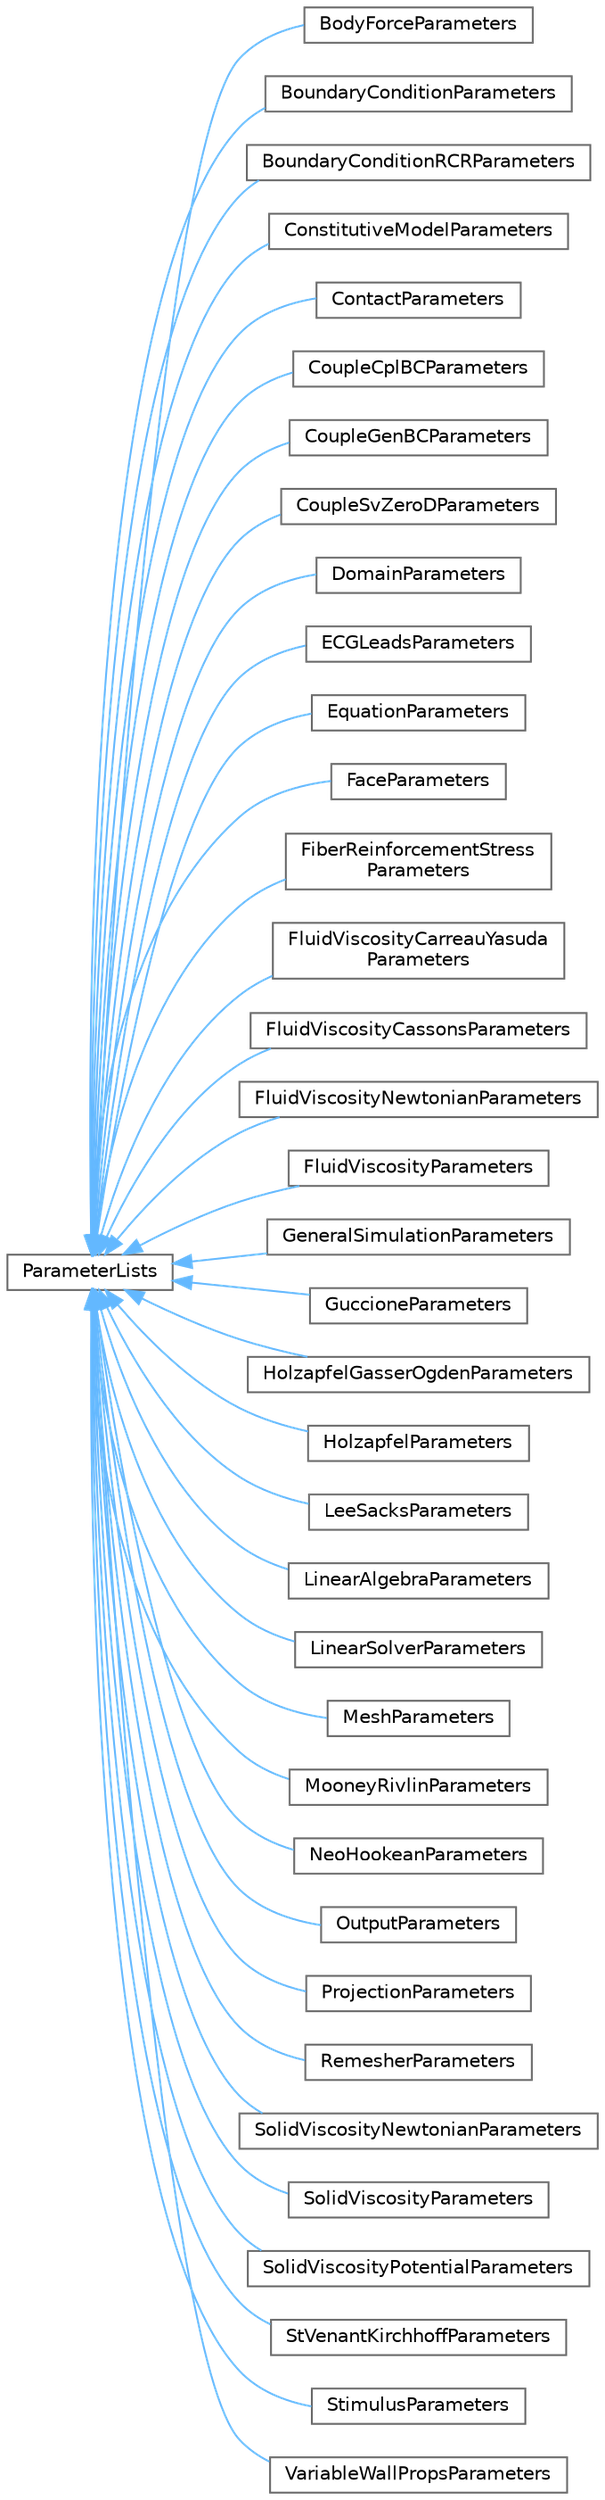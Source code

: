 digraph "Graphical Class Hierarchy"
{
 // LATEX_PDF_SIZE
  bgcolor="transparent";
  edge [fontname=Helvetica,fontsize=10,labelfontname=Helvetica,labelfontsize=10];
  node [fontname=Helvetica,fontsize=10,shape=box,height=0.2,width=0.4];
  rankdir="LR";
  Node0 [id="Node000000",label="ParameterLists",height=0.2,width=0.4,color="grey40", fillcolor="white", style="filled",URL="$class_parameter_lists.html",tooltip="Defines parameter name and value, and stores them in maps for settng values from XML."];
  Node0 -> Node1 [id="edge5_Node000000_Node000001",dir="back",color="steelblue1",style="solid",tooltip=" "];
  Node1 [id="Node000001",label="BodyForceParameters",height=0.2,width=0.4,color="grey40", fillcolor="white", style="filled",URL="$class_body_force_parameters.html",tooltip="Body force over a mesh using the \"Add_BF\" command."];
  Node0 -> Node2 [id="edge6_Node000000_Node000002",dir="back",color="steelblue1",style="solid",tooltip=" "];
  Node2 [id="Node000002",label="BoundaryConditionParameters",height=0.2,width=0.4,color="grey40", fillcolor="white", style="filled",URL="$class_boundary_condition_parameters.html",tooltip="The BoundaryConditionParameters stores paramaters for various type of boundary conditions under the A..."];
  Node0 -> Node3 [id="edge7_Node000000_Node000003",dir="back",color="steelblue1",style="solid",tooltip=" "];
  Node3 [id="Node000003",label="BoundaryConditionRCRParameters",height=0.2,width=0.4,color="grey40", fillcolor="white", style="filled",URL="$class_boundary_condition_r_c_r_parameters.html",tooltip="RCR values for Neumann BC type."];
  Node0 -> Node4 [id="edge8_Node000000_Node000004",dir="back",color="steelblue1",style="solid",tooltip=" "];
  Node4 [id="Node000004",label="ConstitutiveModelParameters",height=0.2,width=0.4,color="grey40", fillcolor="white", style="filled",URL="$class_constitutive_model_parameters.html",tooltip="The ConstitutiveModelParameters class store parameters for various constitutive models."];
  Node0 -> Node5 [id="edge9_Node000000_Node000005",dir="back",color="steelblue1",style="solid",tooltip=" "];
  Node5 [id="Node000005",label="ContactParameters",height=0.2,width=0.4,color="grey40", fillcolor="white", style="filled",URL="$class_contact_parameters.html",tooltip="The ContactParameters class stores parameters for the 'Contact'' XML element used to specify paramete..."];
  Node0 -> Node6 [id="edge10_Node000000_Node000006",dir="back",color="steelblue1",style="solid",tooltip=" "];
  Node6 [id="Node000006",label="CoupleCplBCParameters",height=0.2,width=0.4,color="grey40", fillcolor="white", style="filled",URL="$class_couple_cpl_b_c_parameters.html",tooltip="Couple to reduced-order models."];
  Node0 -> Node7 [id="edge11_Node000000_Node000007",dir="back",color="steelblue1",style="solid",tooltip=" "];
  Node7 [id="Node000007",label="CoupleGenBCParameters",height=0.2,width=0.4,color="grey40", fillcolor="white", style="filled",URL="$class_couple_gen_b_c_parameters.html",tooltip="Coupling to GenBC."];
  Node0 -> Node8 [id="edge12_Node000000_Node000008",dir="back",color="steelblue1",style="solid",tooltip=" "];
  Node8 [id="Node000008",label="CoupleSvZeroDParameters",height=0.2,width=0.4,color="grey40", fillcolor="white", style="filled",URL="$class_couple_sv_zero_d_parameters.html",tooltip=" "];
  Node0 -> Node9 [id="edge13_Node000000_Node000009",dir="back",color="steelblue1",style="solid",tooltip=" "];
  Node9 [id="Node000009",label="DomainParameters",height=0.2,width=0.4,color="grey40", fillcolor="white", style="filled",URL="$class_domain_parameters.html",tooltip="The DomainParameters class stores parameters for the XML 'Domain' element to specify properties for s..."];
  Node0 -> Node10 [id="edge14_Node000000_Node000010",dir="back",color="steelblue1",style="solid",tooltip=" "];
  Node10 [id="Node000010",label="ECGLeadsParameters",height=0.2,width=0.4,color="grey40", fillcolor="white", style="filled",URL="$class_e_c_g_leads_parameters.html",tooltip=" "];
  Node0 -> Node11 [id="edge15_Node000000_Node000011",dir="back",color="steelblue1",style="solid",tooltip=" "];
  Node11 [id="Node000011",label="EquationParameters",height=0.2,width=0.4,color="grey40", fillcolor="white", style="filled",URL="$class_equation_parameters.html",tooltip="The EquationParameters class stores parameters for the 'Add_equation' XML element used to specify an ..."];
  Node0 -> Node12 [id="edge16_Node000000_Node000012",dir="back",color="steelblue1",style="solid",tooltip=" "];
  Node12 [id="Node000012",label="FaceParameters",height=0.2,width=0.4,color="grey40", fillcolor="white", style="filled",URL="$class_face_parameters.html",tooltip="The FaceParameters class is used to store parameters for the 'Add_face' XML element."];
  Node0 -> Node13 [id="edge17_Node000000_Node000013",dir="back",color="steelblue1",style="solid",tooltip=" "];
  Node13 [id="Node000013",label="FiberReinforcementStress\lParameters",height=0.2,width=0.4,color="grey40", fillcolor="white", style="filled",URL="$class_fiber_reinforcement_stress_parameters.html",tooltip="The FiberReinforcementStressParameters class stores fiber reinforcement stress parameters for the 'Fi..."];
  Node0 -> Node14 [id="edge18_Node000000_Node000014",dir="back",color="steelblue1",style="solid",tooltip=" "];
  Node14 [id="Node000014",label="FluidViscosityCarreauYasuda\lParameters",height=0.2,width=0.4,color="grey40", fillcolor="white", style="filled",URL="$class_fluid_viscosity_carreau_yasuda_parameters.html",tooltip=" "];
  Node0 -> Node15 [id="edge19_Node000000_Node000015",dir="back",color="steelblue1",style="solid",tooltip=" "];
  Node15 [id="Node000015",label="FluidViscosityCassonsParameters",height=0.2,width=0.4,color="grey40", fillcolor="white", style="filled",URL="$class_fluid_viscosity_cassons_parameters.html",tooltip=" "];
  Node0 -> Node16 [id="edge20_Node000000_Node000016",dir="back",color="steelblue1",style="solid",tooltip=" "];
  Node16 [id="Node000016",label="FluidViscosityNewtonianParameters",height=0.2,width=0.4,color="grey40", fillcolor="white", style="filled",URL="$class_fluid_viscosity_newtonian_parameters.html",tooltip=" "];
  Node0 -> Node17 [id="edge21_Node000000_Node000017",dir="back",color="steelblue1",style="solid",tooltip=" "];
  Node17 [id="Node000017",label="FluidViscosityParameters",height=0.2,width=0.4,color="grey40", fillcolor="white", style="filled",URL="$class_fluid_viscosity_parameters.html",tooltip=" "];
  Node0 -> Node18 [id="edge22_Node000000_Node000018",dir="back",color="steelblue1",style="solid",tooltip=" "];
  Node18 [id="Node000018",label="GeneralSimulationParameters",height=0.2,width=0.4,color="grey40", fillcolor="white", style="filled",URL="$class_general_simulation_parameters.html",tooltip="The GeneralSimulationParameters class stores paramaters for the 'GeneralSimulationParameters' XML ele..."];
  Node0 -> Node19 [id="edge23_Node000000_Node000019",dir="back",color="steelblue1",style="solid",tooltip=" "];
  Node19 [id="Node000019",label="GuccioneParameters",height=0.2,width=0.4,color="grey40", fillcolor="white", style="filled",URL="$class_guccione_parameters.html",tooltip=" "];
  Node0 -> Node20 [id="edge24_Node000000_Node000020",dir="back",color="steelblue1",style="solid",tooltip=" "];
  Node20 [id="Node000020",label="HolzapfelGasserOgdenParameters",height=0.2,width=0.4,color="grey40", fillcolor="white", style="filled",URL="$class_holzapfel_gasser_ogden_parameters.html",tooltip=" "];
  Node0 -> Node21 [id="edge25_Node000000_Node000021",dir="back",color="steelblue1",style="solid",tooltip=" "];
  Node21 [id="Node000021",label="HolzapfelParameters",height=0.2,width=0.4,color="grey40", fillcolor="white", style="filled",URL="$class_holzapfel_parameters.html",tooltip=" "];
  Node0 -> Node22 [id="edge26_Node000000_Node000022",dir="back",color="steelblue1",style="solid",tooltip=" "];
  Node22 [id="Node000022",label="LeeSacksParameters",height=0.2,width=0.4,color="grey40", fillcolor="white", style="filled",URL="$class_lee_sacks_parameters.html",tooltip=" "];
  Node0 -> Node23 [id="edge27_Node000000_Node000023",dir="back",color="steelblue1",style="solid",tooltip=" "];
  Node23 [id="Node000023",label="LinearAlgebraParameters",height=0.2,width=0.4,color="grey40", fillcolor="white", style="filled",URL="$class_linear_algebra_parameters.html",tooltip="The LinearAlgebraParameters class stores parameters for the 'Linear_algebra' XML element."];
  Node0 -> Node24 [id="edge28_Node000000_Node000024",dir="back",color="steelblue1",style="solid",tooltip=" "];
  Node24 [id="Node000024",label="LinearSolverParameters",height=0.2,width=0.4,color="grey40", fillcolor="white", style="filled",URL="$class_linear_solver_parameters.html",tooltip="The LinearSolverParameters class stores parameters for the 'LS' XML element."];
  Node0 -> Node25 [id="edge29_Node000000_Node000025",dir="back",color="steelblue1",style="solid",tooltip=" "];
  Node25 [id="Node000025",label="MeshParameters",height=0.2,width=0.4,color="grey40", fillcolor="white", style="filled",URL="$class_mesh_parameters.html",tooltip="The MeshParameters class is used to store paramaters for the 'Add_mesh' XML element."];
  Node0 -> Node26 [id="edge30_Node000000_Node000026",dir="back",color="steelblue1",style="solid",tooltip=" "];
  Node26 [id="Node000026",label="MooneyRivlinParameters",height=0.2,width=0.4,color="grey40", fillcolor="white", style="filled",URL="$class_mooney_rivlin_parameters.html",tooltip=" "];
  Node0 -> Node27 [id="edge31_Node000000_Node000027",dir="back",color="steelblue1",style="solid",tooltip=" "];
  Node27 [id="Node000027",label="NeoHookeanParameters",height=0.2,width=0.4,color="grey40", fillcolor="white", style="filled",URL="$class_neo_hookean_parameters.html",tooltip=" "];
  Node0 -> Node28 [id="edge32_Node000000_Node000028",dir="back",color="steelblue1",style="solid",tooltip=" "];
  Node28 [id="Node000028",label="OutputParameters",height=0.2,width=0.4,color="grey40", fillcolor="white", style="filled",URL="$class_output_parameters.html",tooltip="The OutputParameters class stores parameters for the Output XML element under Add_equation."];
  Node0 -> Node29 [id="edge33_Node000000_Node000029",dir="back",color="steelblue1",style="solid",tooltip=" "];
  Node29 [id="Node000029",label="ProjectionParameters",height=0.2,width=0.4,color="grey40", fillcolor="white", style="filled",URL="$class_projection_parameters.html",tooltip="The ProjectionParameters class stores parameters for the 'Add_projection' XML element used for fluid-..."];
  Node0 -> Node30 [id="edge34_Node000000_Node000030",dir="back",color="steelblue1",style="solid",tooltip=" "];
  Node30 [id="Node000030",label="RemesherParameters",height=0.2,width=0.4,color="grey40", fillcolor="white", style="filled",URL="$class_remesher_parameters.html",tooltip="The RemesherParameters class stores parameters for the 'Remesher' XML element used for remeshing."];
  Node0 -> Node31 [id="edge35_Node000000_Node000031",dir="back",color="steelblue1",style="solid",tooltip=" "];
  Node31 [id="Node000031",label="SolidViscosityNewtonianParameters",height=0.2,width=0.4,color="grey40", fillcolor="white", style="filled",URL="$class_solid_viscosity_newtonian_parameters.html",tooltip=" "];
  Node0 -> Node32 [id="edge36_Node000000_Node000032",dir="back",color="steelblue1",style="solid",tooltip=" "];
  Node32 [id="Node000032",label="SolidViscosityParameters",height=0.2,width=0.4,color="grey40", fillcolor="white", style="filled",URL="$class_solid_viscosity_parameters.html",tooltip=" "];
  Node0 -> Node33 [id="edge37_Node000000_Node000033",dir="back",color="steelblue1",style="solid",tooltip=" "];
  Node33 [id="Node000033",label="SolidViscosityPotentialParameters",height=0.2,width=0.4,color="grey40", fillcolor="white", style="filled",URL="$class_solid_viscosity_potential_parameters.html",tooltip=" "];
  Node0 -> Node34 [id="edge38_Node000000_Node000034",dir="back",color="steelblue1",style="solid",tooltip=" "];
  Node34 [id="Node000034",label="StVenantKirchhoffParameters",height=0.2,width=0.4,color="grey40", fillcolor="white", style="filled",URL="$class_st_venant_kirchhoff_parameters.html",tooltip=" "];
  Node0 -> Node35 [id="edge39_Node000000_Node000035",dir="back",color="steelblue1",style="solid",tooltip=" "];
  Node35 [id="Node000035",label="StimulusParameters",height=0.2,width=0.4,color="grey40", fillcolor="white", style="filled",URL="$class_stimulus_parameters.html",tooltip="The StimulusParameters class stores parameters for 'Stimulus' XML element used to parameters for pace..."];
  Node0 -> Node36 [id="edge40_Node000000_Node000036",dir="back",color="steelblue1",style="solid",tooltip=" "];
  Node36 [id="Node000036",label="VariableWallPropsParameters",height=0.2,width=0.4,color="grey40", fillcolor="white", style="filled",URL="$class_variable_wall_props_parameters.html",tooltip="The VariableWallPropsParameters class stores parameters for variable wall properties for the CMM equa..."];
}

